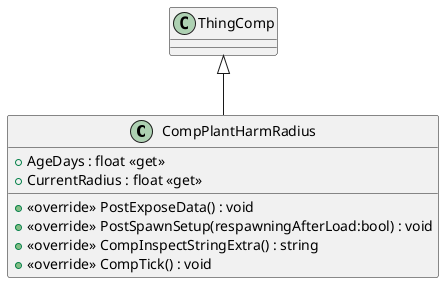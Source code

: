@startuml
class CompPlantHarmRadius {
    + AgeDays : float <<get>>
    + CurrentRadius : float <<get>>
    + <<override>> PostExposeData() : void
    + <<override>> PostSpawnSetup(respawningAfterLoad:bool) : void
    + <<override>> CompInspectStringExtra() : string
    + <<override>> CompTick() : void
}
ThingComp <|-- CompPlantHarmRadius
@enduml
